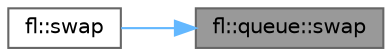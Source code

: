 digraph "fl::queue::swap"
{
 // INTERACTIVE_SVG=YES
 // LATEX_PDF_SIZE
  bgcolor="transparent";
  edge [fontname=Helvetica,fontsize=10,labelfontname=Helvetica,labelfontsize=10];
  node [fontname=Helvetica,fontsize=10,shape=box,height=0.2,width=0.4];
  rankdir="RL";
  Node1 [id="Node000001",label="fl::queue::swap",height=0.2,width=0.4,color="gray40", fillcolor="grey60", style="filled", fontcolor="black",tooltip="Swap the contents with another queue."];
  Node1 -> Node2 [id="edge1_Node000001_Node000002",dir="back",color="steelblue1",style="solid",tooltip=" "];
  Node2 [id="Node000002",label="fl::swap",height=0.2,width=0.4,color="grey40", fillcolor="white", style="filled",URL="$d4/d36/namespacefl_ae24e32a84a80f74bc7280dc55f21bedf.html#ae24e32a84a80f74bc7280dc55f21bedf",tooltip="Swap two queues."];
}
